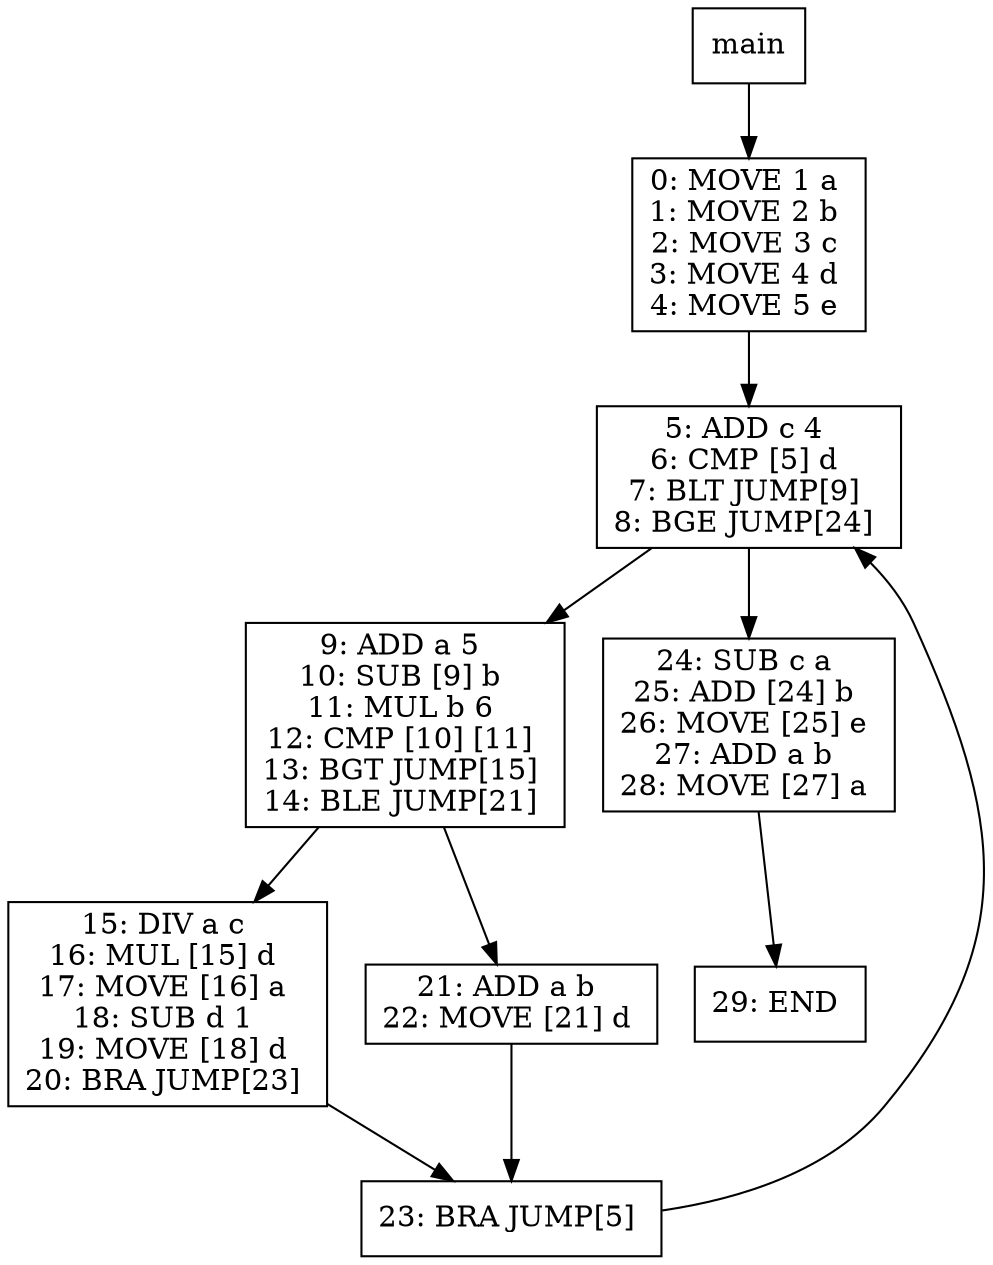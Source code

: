 digraph test023 {
node [shape=box]
405[label="main"]
405 -> 407
407[label="0: MOVE 1 a 
1: MOVE 2 b 
2: MOVE 3 c 
3: MOVE 4 d 
4: MOVE 5 e 
"]
407 -> 412
412[label="5: ADD c 4 
6: CMP [5] d 
7: BLT JUMP[9] 
8: BGE JUMP[24] 
"]
412 -> 414
414[label="9: ADD a 5 
10: SUB [9] b 
11: MUL b 6 
12: CMP [10] [11] 
13: BGT JUMP[15] 
14: BLE JUMP[21] 
"]
414 -> 416
416[label="15: DIV a c 
16: MUL [15] d 
17: MOVE [16] a 
18: SUB d 1 
19: MOVE [18] d 
20: BRA JUMP[23] 
"]
416 -> 415
415[label="23: BRA JUMP[5] 
"]
415 -> 412
414 -> 418
418[label="21: ADD a b 
22: MOVE [21] d 
"]
418 -> 415
412 -> 413
413[label="24: SUB c a 
25: ADD [24] b 
26: MOVE [25] e 
27: ADD a b 
28: MOVE [27] a 
"]
413 -> 421
421[label="29: END 
"]
}
